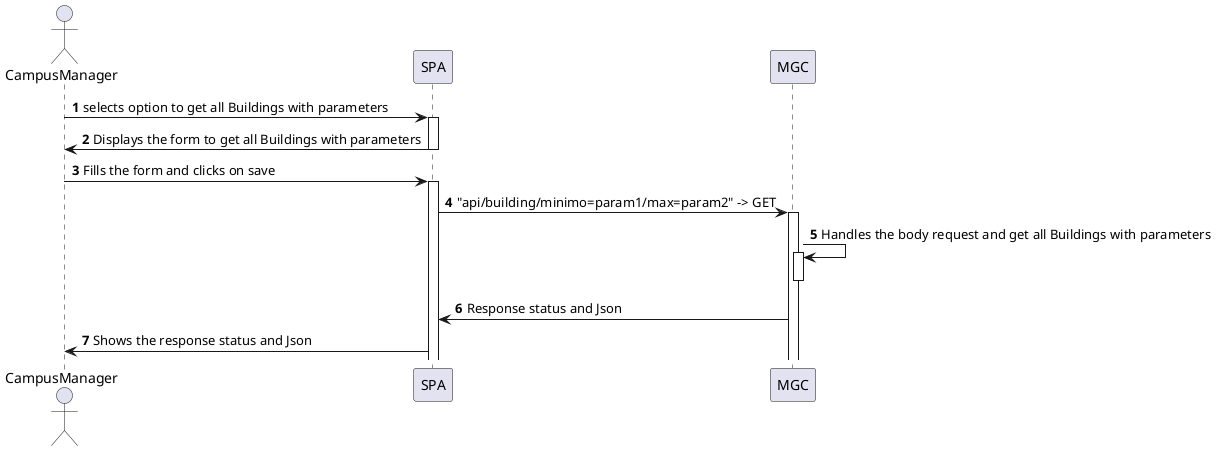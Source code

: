 @startuml
'https://plantuml.com/sequence-diagram

autonumber
actor CampusManager
CampusManager -> SPA : selects option to get all Buildings with parameters
activate SPA
CampusManager <- SPA : Displays the form to get all Buildings with parameters
deactivate SPA
CampusManager -> SPA : Fills the form and clicks on save
activate SPA
SPA -> MGC: "api/building/minimo=param1/max=param2" -> GET
activate MGC

MGC -> MGC: Handles the body request and get all Buildings with parameters
activate MGC
deactivate MGC
SPA <- MGC: Response status and Json
CampusManager <- SPA: Shows the response status and Json





@enduml
